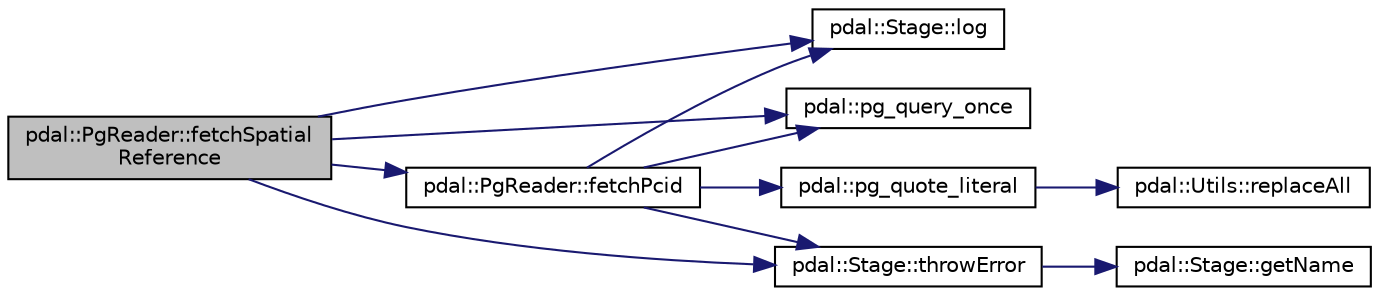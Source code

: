 digraph "pdal::PgReader::fetchSpatialReference"
{
  edge [fontname="Helvetica",fontsize="10",labelfontname="Helvetica",labelfontsize="10"];
  node [fontname="Helvetica",fontsize="10",shape=record];
  rankdir="LR";
  Node1 [label="pdal::PgReader::fetchSpatial\lReference",height=0.2,width=0.4,color="black", fillcolor="grey75", style="filled", fontcolor="black"];
  Node1 -> Node2 [color="midnightblue",fontsize="10",style="solid",fontname="Helvetica"];
  Node2 [label="pdal::PgReader::fetchPcid",height=0.2,width=0.4,color="black", fillcolor="white", style="filled",URL="$classpdal_1_1PgReader.html#a4f1e3798a7eb13bf27795345940f021a"];
  Node2 -> Node3 [color="midnightblue",fontsize="10",style="solid",fontname="Helvetica"];
  Node3 [label="pdal::Stage::log",height=0.2,width=0.4,color="black", fillcolor="white", style="filled",URL="$classpdal_1_1Stage.html#ae8c29817e14d7cda53fdcbb23102d872"];
  Node2 -> Node4 [color="midnightblue",fontsize="10",style="solid",fontname="Helvetica"];
  Node4 [label="pdal::pg_query_once",height=0.2,width=0.4,color="black", fillcolor="white", style="filled",URL="$namespacepdal.html#ad69ac66aae29c213befad05eaa269bf1"];
  Node2 -> Node5 [color="midnightblue",fontsize="10",style="solid",fontname="Helvetica"];
  Node5 [label="pdal::pg_quote_literal",height=0.2,width=0.4,color="black", fillcolor="white", style="filled",URL="$namespacepdal.html#a1541e562c3049473a2c247a70e2221ce"];
  Node5 -> Node6 [color="midnightblue",fontsize="10",style="solid",fontname="Helvetica"];
  Node6 [label="pdal::Utils::replaceAll",height=0.2,width=0.4,color="black", fillcolor="white", style="filled",URL="$namespacepdal_1_1Utils.html#aee933a3f2afb351283582a3a50319fca"];
  Node2 -> Node7 [color="midnightblue",fontsize="10",style="solid",fontname="Helvetica"];
  Node7 [label="pdal::Stage::throwError",height=0.2,width=0.4,color="black", fillcolor="white", style="filled",URL="$classpdal_1_1Stage.html#abdbd1176da12dfd882d931a43290797f"];
  Node7 -> Node8 [color="midnightblue",fontsize="10",style="solid",fontname="Helvetica"];
  Node8 [label="pdal::Stage::getName",height=0.2,width=0.4,color="black", fillcolor="white", style="filled",URL="$classpdal_1_1Stage.html#a6c81d6fbbac17ebe4cd63806916cc750"];
  Node1 -> Node3 [color="midnightblue",fontsize="10",style="solid",fontname="Helvetica"];
  Node1 -> Node4 [color="midnightblue",fontsize="10",style="solid",fontname="Helvetica"];
  Node1 -> Node7 [color="midnightblue",fontsize="10",style="solid",fontname="Helvetica"];
}
